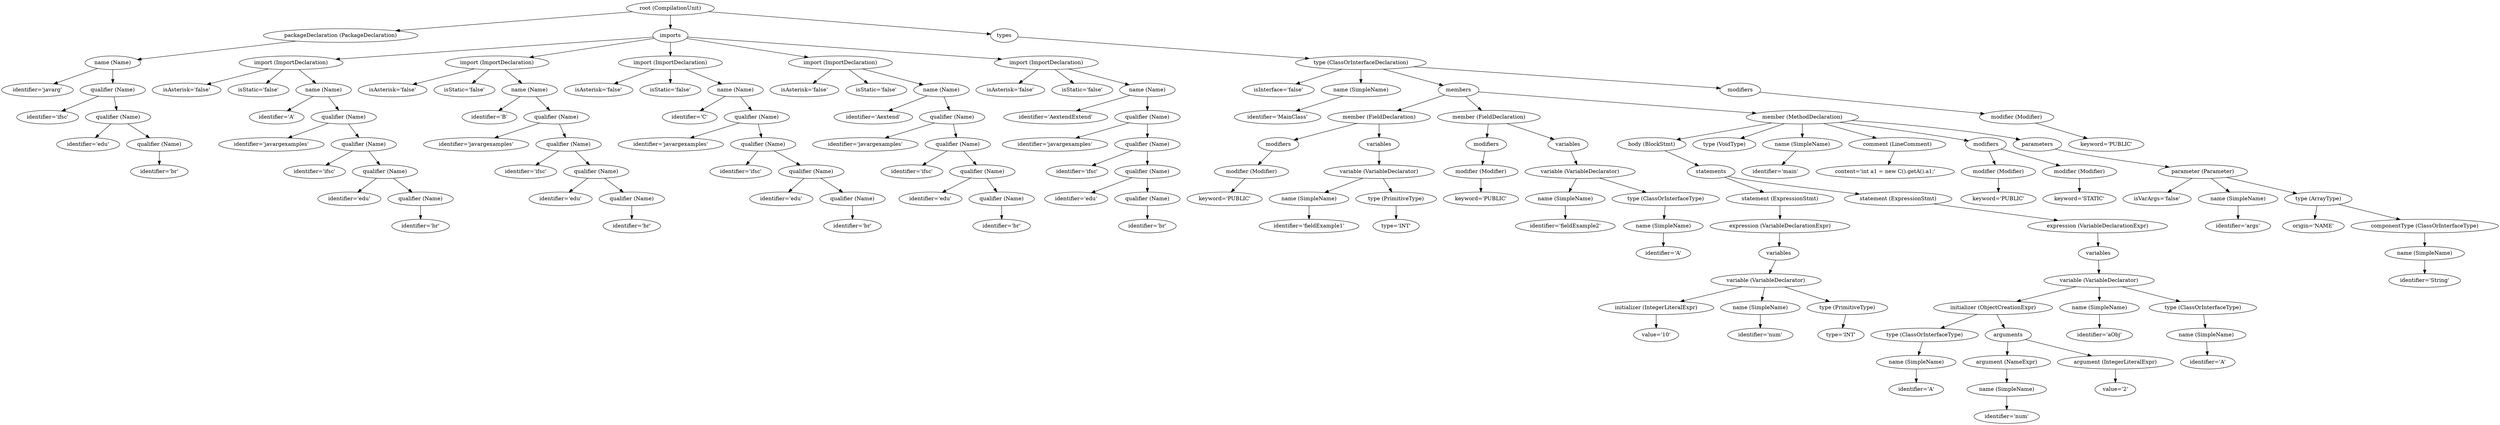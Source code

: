 digraph {
n0 [label="root (CompilationUnit)"];
n1 [label="packageDeclaration (PackageDeclaration)"];
n0 -> n1;
n2 [label="name (Name)"];
n1 -> n2;
n3 [label="identifier='javarg'"];
n2 -> n3;
n4 [label="qualifier (Name)"];
n2 -> n4;
n5 [label="identifier='ifsc'"];
n4 -> n5;
n6 [label="qualifier (Name)"];
n4 -> n6;
n7 [label="identifier='edu'"];
n6 -> n7;
n8 [label="qualifier (Name)"];
n6 -> n8;
n9 [label="identifier='br'"];
n8 -> n9;
n10 [label="imports"];
n0 -> n10;
n11 [label="import (ImportDeclaration)"];
n10 -> n11;
n12 [label="isAsterisk='false'"];
n11 -> n12;
n13 [label="isStatic='false'"];
n11 -> n13;
n14 [label="name (Name)"];
n11 -> n14;
n15 [label="identifier='A'"];
n14 -> n15;
n16 [label="qualifier (Name)"];
n14 -> n16;
n17 [label="identifier='javargexamples'"];
n16 -> n17;
n18 [label="qualifier (Name)"];
n16 -> n18;
n19 [label="identifier='ifsc'"];
n18 -> n19;
n20 [label="qualifier (Name)"];
n18 -> n20;
n21 [label="identifier='edu'"];
n20 -> n21;
n22 [label="qualifier (Name)"];
n20 -> n22;
n23 [label="identifier='br'"];
n22 -> n23;
n24 [label="import (ImportDeclaration)"];
n10 -> n24;
n25 [label="isAsterisk='false'"];
n24 -> n25;
n26 [label="isStatic='false'"];
n24 -> n26;
n27 [label="name (Name)"];
n24 -> n27;
n28 [label="identifier='B'"];
n27 -> n28;
n29 [label="qualifier (Name)"];
n27 -> n29;
n30 [label="identifier='javargexamples'"];
n29 -> n30;
n31 [label="qualifier (Name)"];
n29 -> n31;
n32 [label="identifier='ifsc'"];
n31 -> n32;
n33 [label="qualifier (Name)"];
n31 -> n33;
n34 [label="identifier='edu'"];
n33 -> n34;
n35 [label="qualifier (Name)"];
n33 -> n35;
n36 [label="identifier='br'"];
n35 -> n36;
n37 [label="import (ImportDeclaration)"];
n10 -> n37;
n38 [label="isAsterisk='false'"];
n37 -> n38;
n39 [label="isStatic='false'"];
n37 -> n39;
n40 [label="name (Name)"];
n37 -> n40;
n41 [label="identifier='C'"];
n40 -> n41;
n42 [label="qualifier (Name)"];
n40 -> n42;
n43 [label="identifier='javargexamples'"];
n42 -> n43;
n44 [label="qualifier (Name)"];
n42 -> n44;
n45 [label="identifier='ifsc'"];
n44 -> n45;
n46 [label="qualifier (Name)"];
n44 -> n46;
n47 [label="identifier='edu'"];
n46 -> n47;
n48 [label="qualifier (Name)"];
n46 -> n48;
n49 [label="identifier='br'"];
n48 -> n49;
n50 [label="import (ImportDeclaration)"];
n10 -> n50;
n51 [label="isAsterisk='false'"];
n50 -> n51;
n52 [label="isStatic='false'"];
n50 -> n52;
n53 [label="name (Name)"];
n50 -> n53;
n54 [label="identifier='Aextend'"];
n53 -> n54;
n55 [label="qualifier (Name)"];
n53 -> n55;
n56 [label="identifier='javargexamples'"];
n55 -> n56;
n57 [label="qualifier (Name)"];
n55 -> n57;
n58 [label="identifier='ifsc'"];
n57 -> n58;
n59 [label="qualifier (Name)"];
n57 -> n59;
n60 [label="identifier='edu'"];
n59 -> n60;
n61 [label="qualifier (Name)"];
n59 -> n61;
n62 [label="identifier='br'"];
n61 -> n62;
n63 [label="import (ImportDeclaration)"];
n10 -> n63;
n64 [label="isAsterisk='false'"];
n63 -> n64;
n65 [label="isStatic='false'"];
n63 -> n65;
n66 [label="name (Name)"];
n63 -> n66;
n67 [label="identifier='AextendExtend'"];
n66 -> n67;
n68 [label="qualifier (Name)"];
n66 -> n68;
n69 [label="identifier='javargexamples'"];
n68 -> n69;
n70 [label="qualifier (Name)"];
n68 -> n70;
n71 [label="identifier='ifsc'"];
n70 -> n71;
n72 [label="qualifier (Name)"];
n70 -> n72;
n73 [label="identifier='edu'"];
n72 -> n73;
n74 [label="qualifier (Name)"];
n72 -> n74;
n75 [label="identifier='br'"];
n74 -> n75;
n76 [label="types"];
n0 -> n76;
n77 [label="type (ClassOrInterfaceDeclaration)"];
n76 -> n77;
n78 [label="isInterface='false'"];
n77 -> n78;
n79 [label="name (SimpleName)"];
n77 -> n79;
n80 [label="identifier='MainClass'"];
n79 -> n80;
n81 [label="members"];
n77 -> n81;
n82 [label="member (FieldDeclaration)"];
n81 -> n82;
n83 [label="modifiers"];
n82 -> n83;
n84 [label="modifier (Modifier)"];
n83 -> n84;
n85 [label="keyword='PUBLIC'"];
n84 -> n85;
n86 [label="variables"];
n82 -> n86;
n87 [label="variable (VariableDeclarator)"];
n86 -> n87;
n88 [label="name (SimpleName)"];
n87 -> n88;
n89 [label="identifier='fieldExample1'"];
n88 -> n89;
n90 [label="type (PrimitiveType)"];
n87 -> n90;
n91 [label="type='INT'"];
n90 -> n91;
n92 [label="member (FieldDeclaration)"];
n81 -> n92;
n93 [label="modifiers"];
n92 -> n93;
n94 [label="modifier (Modifier)"];
n93 -> n94;
n95 [label="keyword='PUBLIC'"];
n94 -> n95;
n96 [label="variables"];
n92 -> n96;
n97 [label="variable (VariableDeclarator)"];
n96 -> n97;
n98 [label="name (SimpleName)"];
n97 -> n98;
n99 [label="identifier='fieldExample2'"];
n98 -> n99;
n100 [label="type (ClassOrInterfaceType)"];
n97 -> n100;
n101 [label="name (SimpleName)"];
n100 -> n101;
n102 [label="identifier='A'"];
n101 -> n102;
n103 [label="member (MethodDeclaration)"];
n81 -> n103;
n104 [label="body (BlockStmt)"];
n103 -> n104;
n105 [label="statements"];
n104 -> n105;
n106 [label="statement (ExpressionStmt)"];
n105 -> n106;
n107 [label="expression (VariableDeclarationExpr)"];
n106 -> n107;
n108 [label="variables"];
n107 -> n108;
n109 [label="variable (VariableDeclarator)"];
n108 -> n109;
n110 [label="initializer (IntegerLiteralExpr)"];
n109 -> n110;
n111 [label="value='10'"];
n110 -> n111;
n112 [label="name (SimpleName)"];
n109 -> n112;
n113 [label="identifier='num'"];
n112 -> n113;
n114 [label="type (PrimitiveType)"];
n109 -> n114;
n115 [label="type='INT'"];
n114 -> n115;
n116 [label="statement (ExpressionStmt)"];
n105 -> n116;
n117 [label="expression (VariableDeclarationExpr)"];
n116 -> n117;
n118 [label="variables"];
n117 -> n118;
n119 [label="variable (VariableDeclarator)"];
n118 -> n119;
n120 [label="initializer (ObjectCreationExpr)"];
n119 -> n120;
n121 [label="type (ClassOrInterfaceType)"];
n120 -> n121;
n122 [label="name (SimpleName)"];
n121 -> n122;
n123 [label="identifier='A'"];
n122 -> n123;
n124 [label="arguments"];
n120 -> n124;
n125 [label="argument (NameExpr)"];
n124 -> n125;
n126 [label="name (SimpleName)"];
n125 -> n126;
n127 [label="identifier='num'"];
n126 -> n127;
n128 [label="argument (IntegerLiteralExpr)"];
n124 -> n128;
n129 [label="value='2'"];
n128 -> n129;
n130 [label="name (SimpleName)"];
n119 -> n130;
n131 [label="identifier='aObj'"];
n130 -> n131;
n132 [label="type (ClassOrInterfaceType)"];
n119 -> n132;
n133 [label="name (SimpleName)"];
n132 -> n133;
n134 [label="identifier='A'"];
n133 -> n134;
n135 [label="type (VoidType)"];
n103 -> n135;
n136 [label="name (SimpleName)"];
n103 -> n136;
n137 [label="identifier='main'"];
n136 -> n137;
n138 [label="comment (LineComment)"];
n103 -> n138;
n139 [label="content='int a1 = new C().getA().a1;'"];
n138 -> n139;
n140 [label="modifiers"];
n103 -> n140;
n141 [label="modifier (Modifier)"];
n140 -> n141;
n142 [label="keyword='PUBLIC'"];
n141 -> n142;
n143 [label="modifier (Modifier)"];
n140 -> n143;
n144 [label="keyword='STATIC'"];
n143 -> n144;
n145 [label="parameters"];
n103 -> n145;
n146 [label="parameter (Parameter)"];
n145 -> n146;
n147 [label="isVarArgs='false'"];
n146 -> n147;
n148 [label="name (SimpleName)"];
n146 -> n148;
n149 [label="identifier='args'"];
n148 -> n149;
n150 [label="type (ArrayType)"];
n146 -> n150;
n151 [label="origin='NAME'"];
n150 -> n151;
n152 [label="componentType (ClassOrInterfaceType)"];
n150 -> n152;
n153 [label="name (SimpleName)"];
n152 -> n153;
n154 [label="identifier='String'"];
n153 -> n154;
n155 [label="modifiers"];
n77 -> n155;
n156 [label="modifier (Modifier)"];
n155 -> n156;
n157 [label="keyword='PUBLIC'"];
n156 -> n157;
}